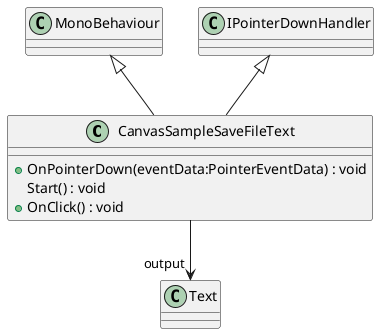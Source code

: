 @startuml
class CanvasSampleSaveFileText {
    + OnPointerDown(eventData:PointerEventData) : void
    Start() : void
    + OnClick() : void
}
MonoBehaviour <|-- CanvasSampleSaveFileText
IPointerDownHandler <|-- CanvasSampleSaveFileText
CanvasSampleSaveFileText --> "output" Text
@enduml
